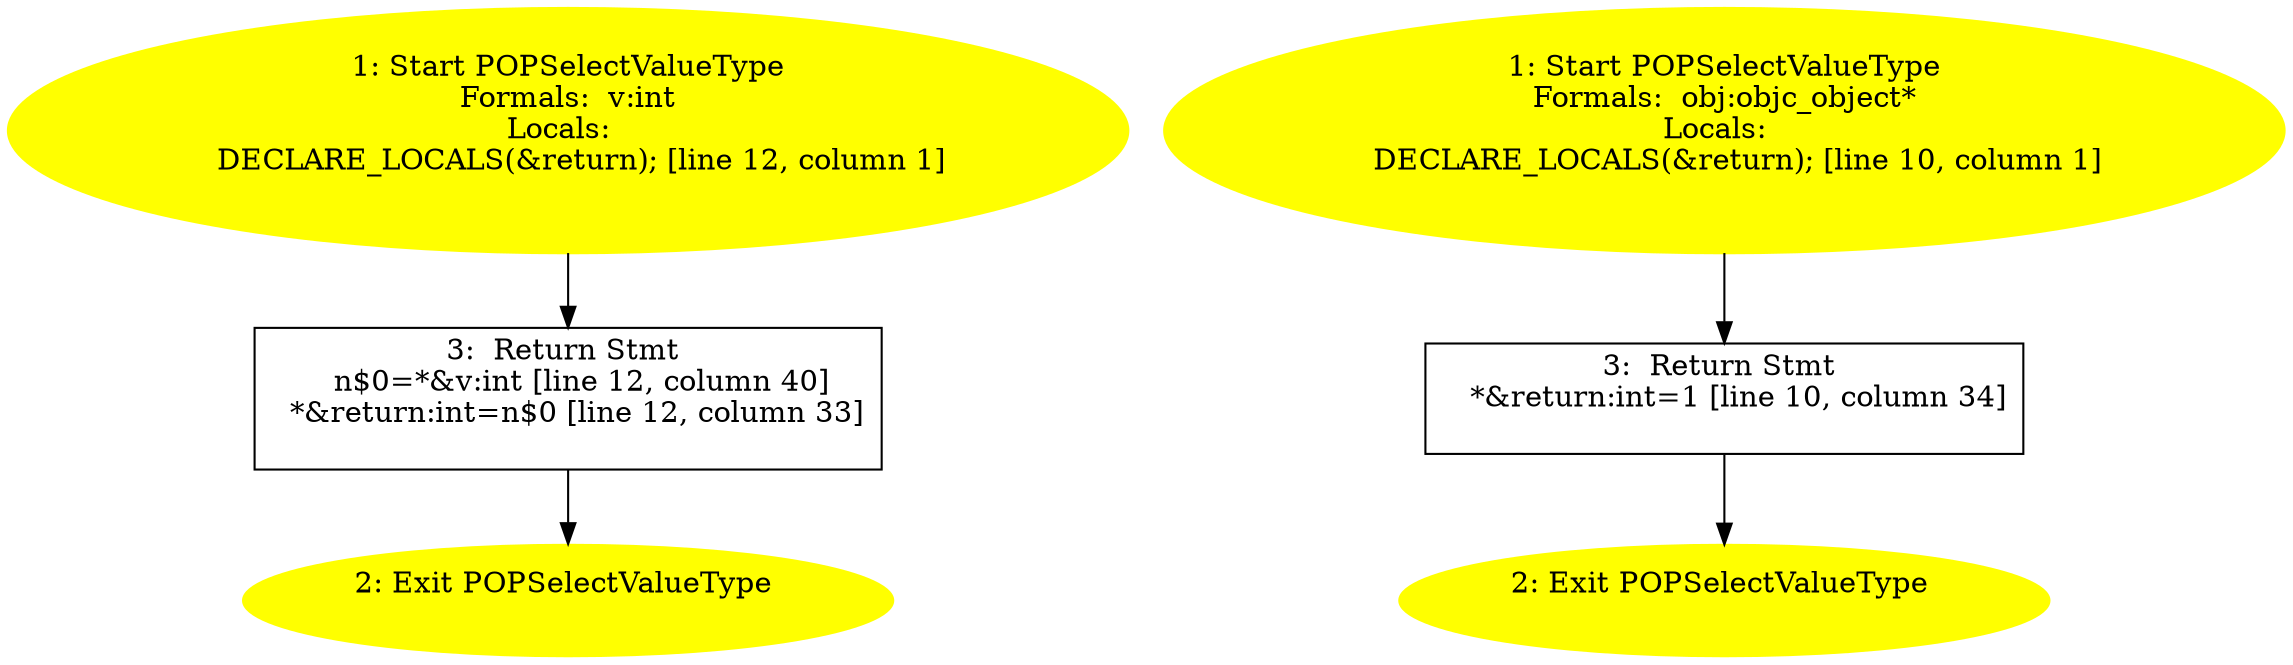 /* @generated */
digraph cfg {
"POPSelectValueType#13202608325161396336.7f6967bed79eb95ec02bca4d934e7bf7_1" [label="1: Start POPSelectValueType\nFormals:  v:int\nLocals:  \n   DECLARE_LOCALS(&return); [line 12, column 1]\n " color=yellow style=filled]
	

	 "POPSelectValueType#13202608325161396336.7f6967bed79eb95ec02bca4d934e7bf7_1" -> "POPSelectValueType#13202608325161396336.7f6967bed79eb95ec02bca4d934e7bf7_3" ;
"POPSelectValueType#13202608325161396336.7f6967bed79eb95ec02bca4d934e7bf7_2" [label="2: Exit POPSelectValueType \n  " color=yellow style=filled]
	

"POPSelectValueType#13202608325161396336.7f6967bed79eb95ec02bca4d934e7bf7_3" [label="3:  Return Stmt \n   n$0=*&v:int [line 12, column 40]\n  *&return:int=n$0 [line 12, column 33]\n " shape="box"]
	

	 "POPSelectValueType#13202608325161396336.7f6967bed79eb95ec02bca4d934e7bf7_3" -> "POPSelectValueType#13202608325161396336.7f6967bed79eb95ec02bca4d934e7bf7_2" ;
"POPSelectValueType(struct objc_object)#4590621362721862851.2ae895f0ed31789a8ee1d7db61fbe87f_1" [label="1: Start POPSelectValueType\nFormals:  obj:objc_object*\nLocals:  \n   DECLARE_LOCALS(&return); [line 10, column 1]\n " color=yellow style=filled]
	

	 "POPSelectValueType(struct objc_object)#4590621362721862851.2ae895f0ed31789a8ee1d7db61fbe87f_1" -> "POPSelectValueType(struct objc_object)#4590621362721862851.2ae895f0ed31789a8ee1d7db61fbe87f_3" ;
"POPSelectValueType(struct objc_object)#4590621362721862851.2ae895f0ed31789a8ee1d7db61fbe87f_2" [label="2: Exit POPSelectValueType \n  " color=yellow style=filled]
	

"POPSelectValueType(struct objc_object)#4590621362721862851.2ae895f0ed31789a8ee1d7db61fbe87f_3" [label="3:  Return Stmt \n   *&return:int=1 [line 10, column 34]\n " shape="box"]
	

	 "POPSelectValueType(struct objc_object)#4590621362721862851.2ae895f0ed31789a8ee1d7db61fbe87f_3" -> "POPSelectValueType(struct objc_object)#4590621362721862851.2ae895f0ed31789a8ee1d7db61fbe87f_2" ;
}
